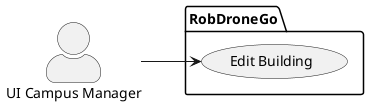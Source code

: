 @startuml scenaryLevel1
left to right direction

skinparam actorStyle awesome

actor "UI Campus Manager" as CM

package  RobDroneGo  {
  usecase "Edit Building" as UC2
}
CM --> UC2
@enduml
